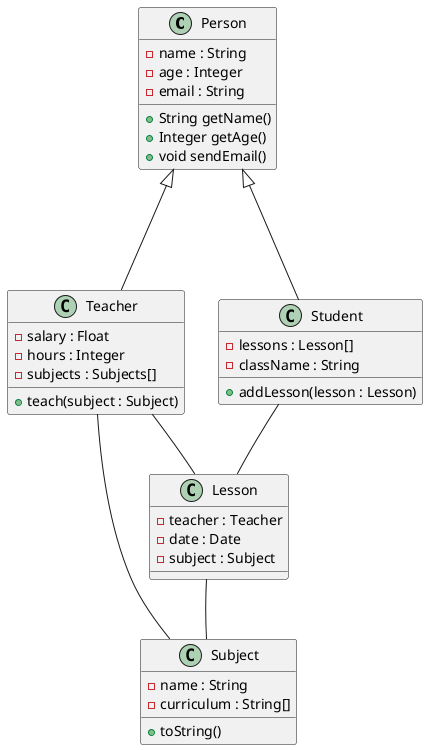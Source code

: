 @startuml
class Person {
    - name : String
    - age : Integer
    - email : String

    + String getName()
    + Integer getAge()
    + void sendEmail()
}

class Teacher {
    - salary : Float
    - hours : Integer
    - subjects : Subjects[]

    + teach(subject : Subject)
}

class Lesson {
    - teacher : Teacher
    - date : Date
    - subject : Subject

}

class Student {
    - lessons : Lesson[]
    - className : String

    + addLesson(lesson : Lesson)

}

class Subject {
    - name : String
    - curriculum : String[]

    + toString()
}


Student -- Lesson
Lesson -- Teacher
Person <|--- Student
Person <|--- Teacher
Teacher -[hidden]> Student
Teacher -[hidden]- Lesson
Lesson -[hidden]- Student
Lesson -- Subject
Teacher -- Subject

Lesson -[hidden]- Subject

@enduml